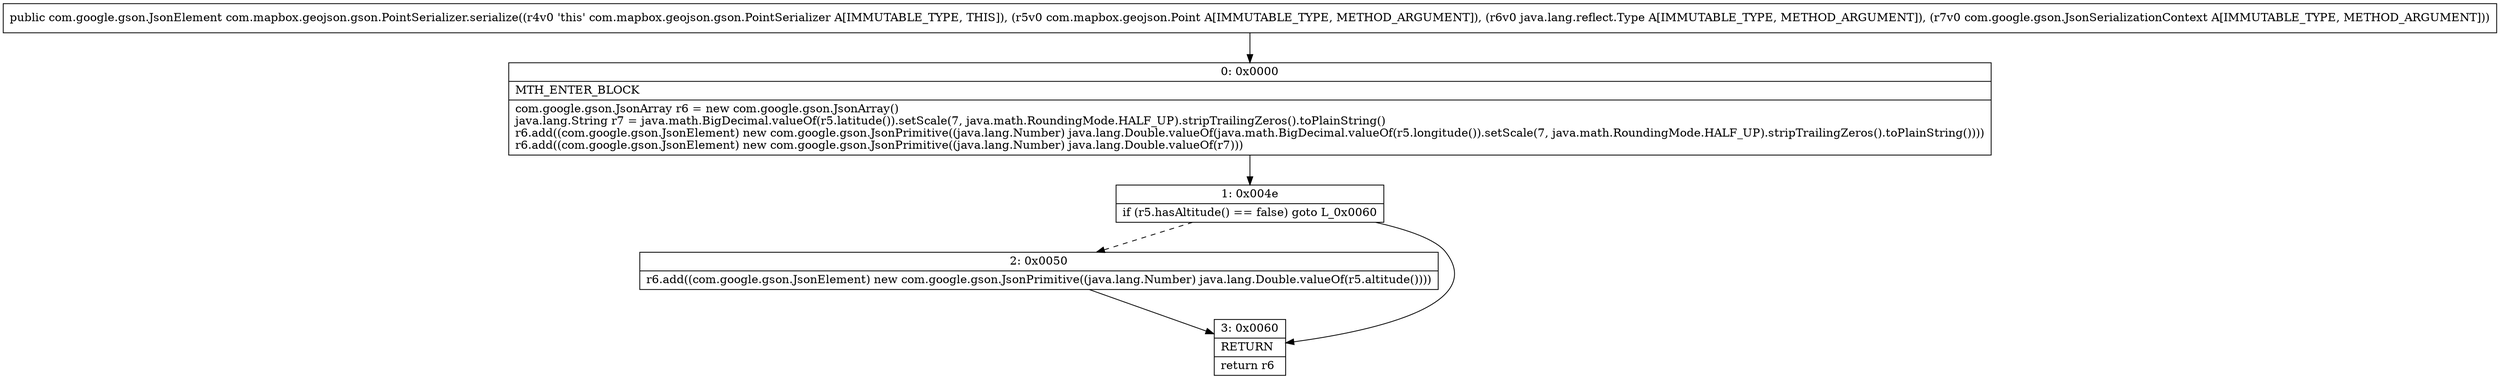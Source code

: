 digraph "CFG forcom.mapbox.geojson.gson.PointSerializer.serialize(Lcom\/mapbox\/geojson\/Point;Ljava\/lang\/reflect\/Type;Lcom\/google\/gson\/JsonSerializationContext;)Lcom\/google\/gson\/JsonElement;" {
Node_0 [shape=record,label="{0\:\ 0x0000|MTH_ENTER_BLOCK\l|com.google.gson.JsonArray r6 = new com.google.gson.JsonArray()\ljava.lang.String r7 = java.math.BigDecimal.valueOf(r5.latitude()).setScale(7, java.math.RoundingMode.HALF_UP).stripTrailingZeros().toPlainString()\lr6.add((com.google.gson.JsonElement) new com.google.gson.JsonPrimitive((java.lang.Number) java.lang.Double.valueOf(java.math.BigDecimal.valueOf(r5.longitude()).setScale(7, java.math.RoundingMode.HALF_UP).stripTrailingZeros().toPlainString())))\lr6.add((com.google.gson.JsonElement) new com.google.gson.JsonPrimitive((java.lang.Number) java.lang.Double.valueOf(r7)))\l}"];
Node_1 [shape=record,label="{1\:\ 0x004e|if (r5.hasAltitude() == false) goto L_0x0060\l}"];
Node_2 [shape=record,label="{2\:\ 0x0050|r6.add((com.google.gson.JsonElement) new com.google.gson.JsonPrimitive((java.lang.Number) java.lang.Double.valueOf(r5.altitude())))\l}"];
Node_3 [shape=record,label="{3\:\ 0x0060|RETURN\l|return r6\l}"];
MethodNode[shape=record,label="{public com.google.gson.JsonElement com.mapbox.geojson.gson.PointSerializer.serialize((r4v0 'this' com.mapbox.geojson.gson.PointSerializer A[IMMUTABLE_TYPE, THIS]), (r5v0 com.mapbox.geojson.Point A[IMMUTABLE_TYPE, METHOD_ARGUMENT]), (r6v0 java.lang.reflect.Type A[IMMUTABLE_TYPE, METHOD_ARGUMENT]), (r7v0 com.google.gson.JsonSerializationContext A[IMMUTABLE_TYPE, METHOD_ARGUMENT])) }"];
MethodNode -> Node_0;
Node_0 -> Node_1;
Node_1 -> Node_2[style=dashed];
Node_1 -> Node_3;
Node_2 -> Node_3;
}

